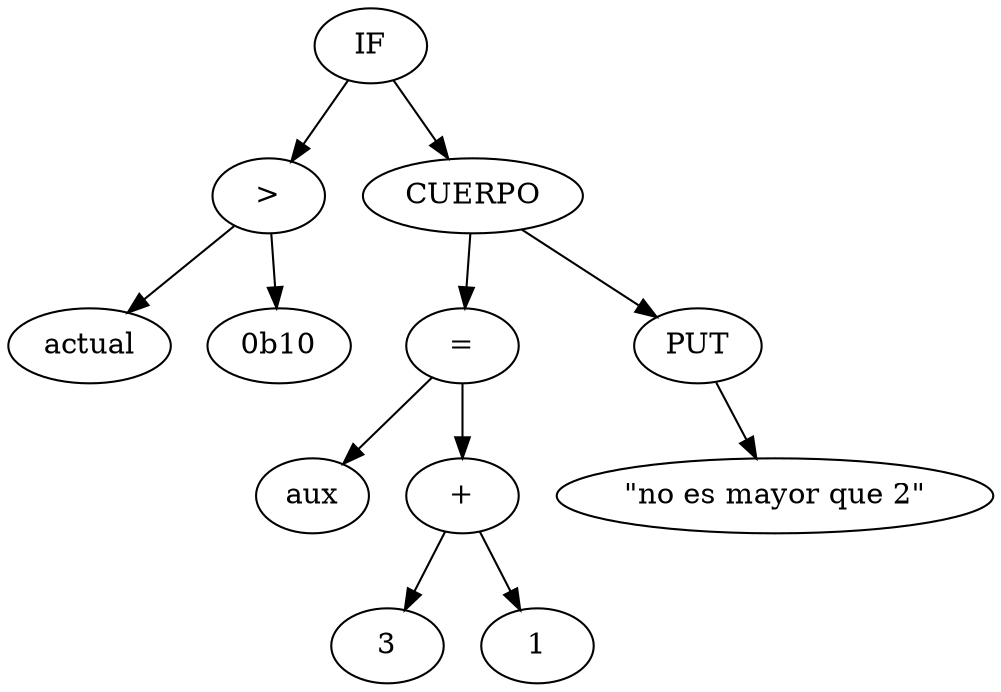 digraph tree {
 1 [label="IF"];
 1 -> 2;
 2 [label=">"];
 2 -> 4;
 4 [label="actual"];
 2 -> 5;
 5 [label="0b10"];
 1 -> 3;
 3 [label="CUERPO"];
 3 -> 6;
 6 [label="="];
 6 -> 12;
 12 [label="aux"];
 6 -> 13;
 13 [label="+"];
 13 -> 26;
 26 [label="3"];
 13 -> 27;
 27 [label="1"];
 3 -> 7;
 7 [label="PUT"];
 7 -> 14;
 14 [label="\"no es mayor que 2\""];
}
